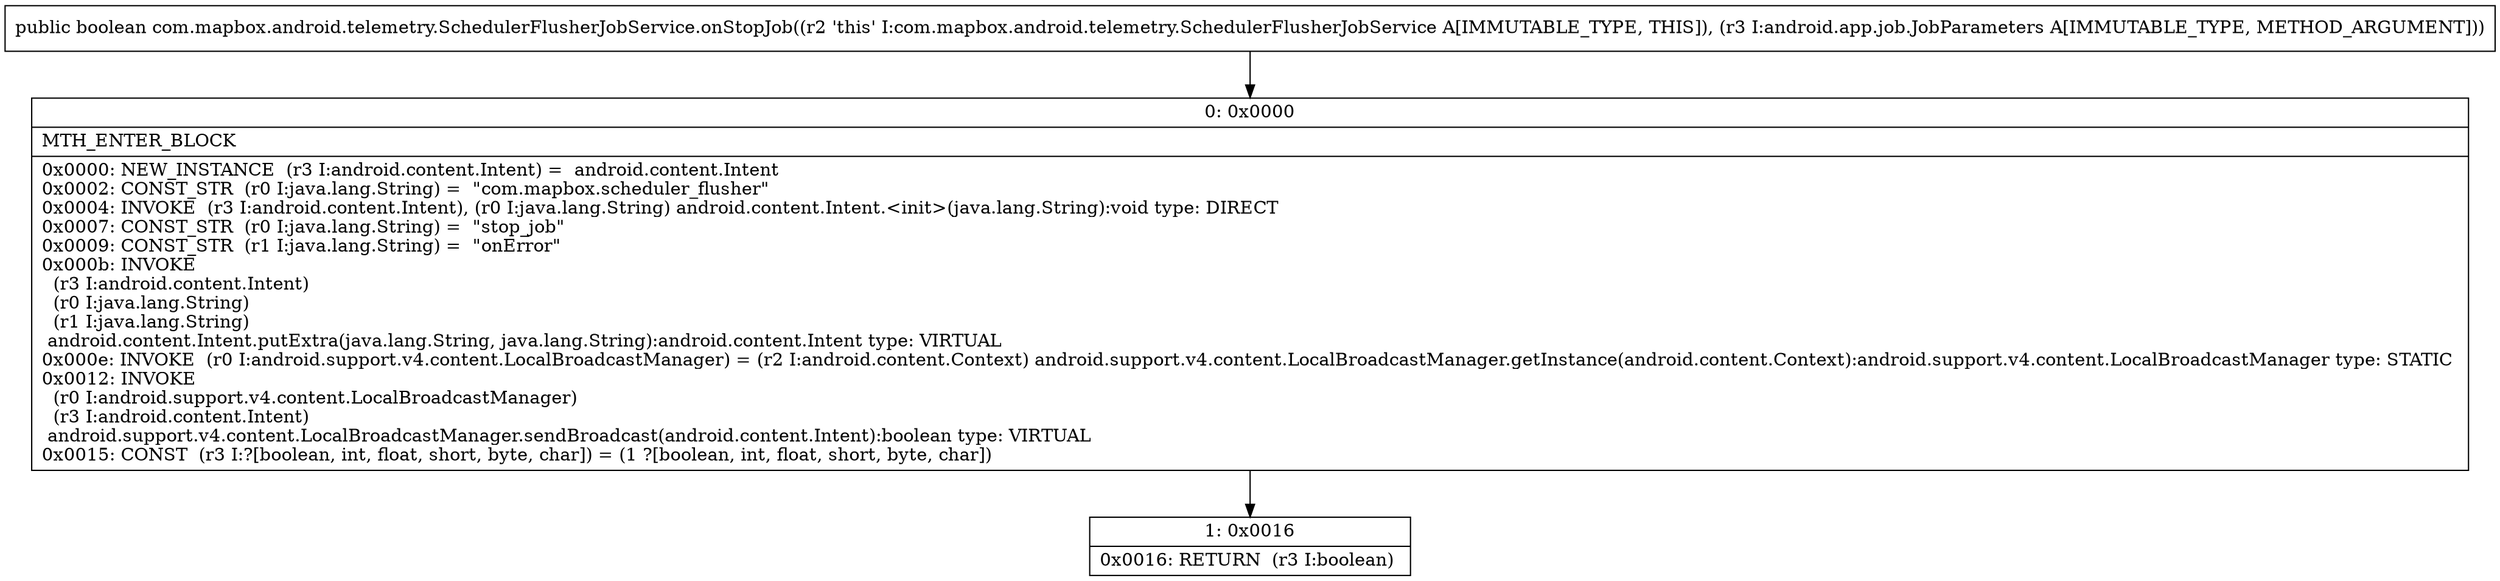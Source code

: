 digraph "CFG forcom.mapbox.android.telemetry.SchedulerFlusherJobService.onStopJob(Landroid\/app\/job\/JobParameters;)Z" {
Node_0 [shape=record,label="{0\:\ 0x0000|MTH_ENTER_BLOCK\l|0x0000: NEW_INSTANCE  (r3 I:android.content.Intent) =  android.content.Intent \l0x0002: CONST_STR  (r0 I:java.lang.String) =  \"com.mapbox.scheduler_flusher\" \l0x0004: INVOKE  (r3 I:android.content.Intent), (r0 I:java.lang.String) android.content.Intent.\<init\>(java.lang.String):void type: DIRECT \l0x0007: CONST_STR  (r0 I:java.lang.String) =  \"stop_job\" \l0x0009: CONST_STR  (r1 I:java.lang.String) =  \"onError\" \l0x000b: INVOKE  \l  (r3 I:android.content.Intent)\l  (r0 I:java.lang.String)\l  (r1 I:java.lang.String)\l android.content.Intent.putExtra(java.lang.String, java.lang.String):android.content.Intent type: VIRTUAL \l0x000e: INVOKE  (r0 I:android.support.v4.content.LocalBroadcastManager) = (r2 I:android.content.Context) android.support.v4.content.LocalBroadcastManager.getInstance(android.content.Context):android.support.v4.content.LocalBroadcastManager type: STATIC \l0x0012: INVOKE  \l  (r0 I:android.support.v4.content.LocalBroadcastManager)\l  (r3 I:android.content.Intent)\l android.support.v4.content.LocalBroadcastManager.sendBroadcast(android.content.Intent):boolean type: VIRTUAL \l0x0015: CONST  (r3 I:?[boolean, int, float, short, byte, char]) = (1 ?[boolean, int, float, short, byte, char]) \l}"];
Node_1 [shape=record,label="{1\:\ 0x0016|0x0016: RETURN  (r3 I:boolean) \l}"];
MethodNode[shape=record,label="{public boolean com.mapbox.android.telemetry.SchedulerFlusherJobService.onStopJob((r2 'this' I:com.mapbox.android.telemetry.SchedulerFlusherJobService A[IMMUTABLE_TYPE, THIS]), (r3 I:android.app.job.JobParameters A[IMMUTABLE_TYPE, METHOD_ARGUMENT])) }"];
MethodNode -> Node_0;
Node_0 -> Node_1;
}

